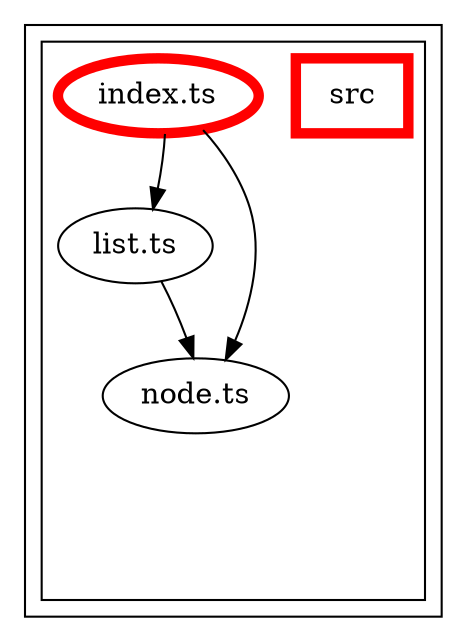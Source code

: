 digraph "dependency-graph-@siteimprove/alfa-list" {
  compound = true;
  "src/list.ts";
  "src/node.ts";
  subgraph "cluster_src" {
    color = "#000000";
    label = "";
    "exit_src" [
      style = "invis";
    ];
    subgraph "cluster_src" {
      color = "#000000";
      label = "";
      "name_src" [
        penwidth = 5;
        shape = "rectangle";
        color = "#ff0000";
        label = "src";
      ];
      "exit_src" [
        style = "invis";
      ];
      "src/index.ts" [
        label = "index.ts";
        color = "#ff0000";
        penwidth = 5;
      ];
      "src/list.ts" [
        label = "list.ts";
      ];
      "src/node.ts" [
        label = "node.ts";
      ];
      "src/index.ts" -> "exit_src" [
        style = "invis";
      ];
      "src/list.ts" -> "exit_src" [
        style = "invis";
      ];
      "src/node.ts" -> "exit_src" [
        style = "invis";
      ];
    }
    "exit_src" -> "exit_src" [
      style = "invis";
    ];
    "exit_src" -> "exit_src" [
      style = "invis";
    ];
    "exit_src" -> "exit_src" [
      style = "invis";
    ];
  }
  "src/index.ts" -> "src/list.ts" [
    style = "invis";
  ];
  "src/index.ts" -> "src/list.ts" [
    style = "solid";
    color = "black";
  ];
  "src/index.ts" -> "src/node.ts" [
    style = "invis";
  ];
  "src/index.ts" -> "src/node.ts" [
    style = "solid";
    color = "black";
  ];
  "src/list.ts" -> "src/node.ts" [
    style = "invis";
  ];
  "src/list.ts" -> "src/node.ts" [
    style = "solid";
    color = "black";
  ];
}